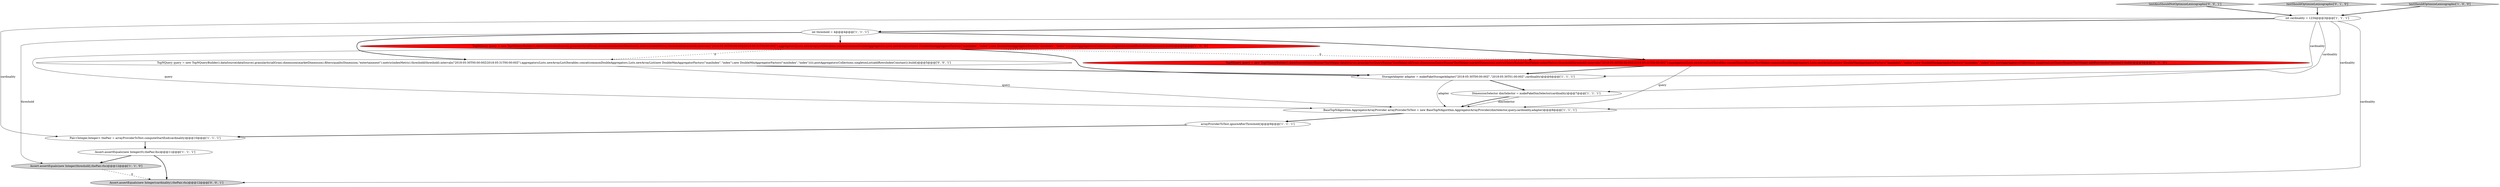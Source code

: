 digraph {
0 [style = filled, label = "DimensionSelector dimSelector = makeFakeDimSelector(cardinality)@@@7@@@['1', '1', '1']", fillcolor = white, shape = ellipse image = "AAA0AAABBB1BBB"];
15 [style = filled, label = "testAlsoShouldNotOptimizeLexicographic['0', '0', '1']", fillcolor = lightgray, shape = diamond image = "AAA0AAABBB3BBB"];
7 [style = filled, label = "arrayProviderToTest.ignoreAfterThreshold()@@@9@@@['1', '1', '1']", fillcolor = white, shape = ellipse image = "AAA0AAABBB1BBB"];
12 [style = filled, label = "testShouldOptimizeLexicographic['0', '1', '0']", fillcolor = lightgray, shape = diamond image = "AAA0AAABBB2BBB"];
2 [style = filled, label = "TopNQuery query = new TopNQueryBuilder().dataSource(dataSource).granularity(allGran).dimension(marketDimension).metric(indexMetric).threshold(threshold).intervals(\"2018-05-30T00:00:00Z/2018-05-31T00:00:00Z\").aggregators(Lists.newArrayList(Iterables.concat(commonDoubleAggregators,Lists.newArrayList(new DoubleMaxAggregatorFactory(\"maxIndex\",\"index\"),new DoubleMinAggregatorFactory(\"minIndex\",\"index\"))))).postAggregators(Collections.singletonList(addRowsIndexConstant)).build()@@@5@@@['1', '0', '0']", fillcolor = red, shape = ellipse image = "AAA1AAABBB1BBB"];
5 [style = filled, label = "BaseTopNAlgorithm.AggregatorArrayProvider arrayProviderToTest = new BaseTopNAlgorithm.AggregatorArrayProvider(dimSelector,query,cardinality,adapter)@@@8@@@['1', '1', '1']", fillcolor = white, shape = ellipse image = "AAA0AAABBB1BBB"];
6 [style = filled, label = "StorageAdapter adapter = makeFakeStorageAdapter(\"2018-05-30T00:00:00Z\",\"2018-05-30T01:00:00Z\",cardinality)@@@6@@@['1', '1', '1']", fillcolor = white, shape = ellipse image = "AAA0AAABBB1BBB"];
14 [style = filled, label = "Assert.assertEquals(new Integer(cardinality),thePair.rhs)@@@12@@@['0', '0', '1']", fillcolor = lightgray, shape = ellipse image = "AAA0AAABBB3BBB"];
13 [style = filled, label = "TopNQuery query = new TopNQueryBuilder().dataSource(dataSource).granularity(allGran).dimension(marketDimension).filters(qualityDimension,\"entertainment\").metric(indexMetric).threshold(threshold).intervals(\"2018-05-30T00:00:00Z/2018-05-31T00:00:00Z\").aggregators(Lists.newArrayList(Iterables.concat(commonDoubleAggregators,Lists.newArrayList(new DoubleMaxAggregatorFactory(\"maxIndex\",\"index\"),new DoubleMinAggregatorFactory(\"minIndex\",\"index\"))))).postAggregators(Collections.singletonList(addRowsIndexConstant)).build()@@@5@@@['0', '0', '1']", fillcolor = white, shape = ellipse image = "AAA0AAABBB3BBB"];
10 [style = filled, label = "Assert.assertEquals(new Integer(0),thePair.lhs)@@@11@@@['1', '1', '1']", fillcolor = white, shape = ellipse image = "AAA0AAABBB1BBB"];
8 [style = filled, label = "Pair<Integer,Integer> thePair = arrayProviderToTest.computeStartEnd(cardinality)@@@10@@@['1', '1', '1']", fillcolor = white, shape = ellipse image = "AAA0AAABBB1BBB"];
9 [style = filled, label = "int threshold = 4@@@4@@@['1', '1', '1']", fillcolor = white, shape = ellipse image = "AAA0AAABBB1BBB"];
1 [style = filled, label = "testShouldOptimizeLexicographic['1', '0', '0']", fillcolor = lightgray, shape = diamond image = "AAA0AAABBB1BBB"];
4 [style = filled, label = "int cardinality = 1234@@@3@@@['1', '1', '1']", fillcolor = white, shape = ellipse image = "AAA0AAABBB1BBB"];
3 [style = filled, label = "Assert.assertEquals(new Integer(threshold),thePair.rhs)@@@12@@@['1', '1', '0']", fillcolor = lightgray, shape = ellipse image = "AAA0AAABBB1BBB"];
11 [style = filled, label = "TopNQuery query = new TopNQueryBuilder().dataSource(QueryRunnerTestHelper.dataSource).granularity(QueryRunnerTestHelper.allGran).dimension(QueryRunnerTestHelper.marketDimension).metric(QueryRunnerTestHelper.indexMetric).threshold(threshold).intervals(\"2018-05-30T00:00:00Z/2018-05-31T00:00:00Z\").aggregators(Lists.newArrayList(Iterables.concat(QueryRunnerTestHelper.commonDoubleAggregators,Lists.newArrayList(new DoubleMaxAggregatorFactory(\"maxIndex\",\"index\"),new DoubleMinAggregatorFactory(\"minIndex\",\"index\"))))).postAggregators(Collections.singletonList(QueryRunnerTestHelper.addRowsIndexConstant)).build()@@@5@@@['0', '1', '0']", fillcolor = red, shape = ellipse image = "AAA1AAABBB2BBB"];
13->5 [style = solid, label="query"];
4->9 [style = bold, label=""];
8->10 [style = bold, label=""];
1->4 [style = bold, label=""];
9->11 [style = bold, label=""];
10->14 [style = bold, label=""];
9->2 [style = bold, label=""];
2->6 [style = bold, label=""];
4->0 [style = solid, label="cardinality"];
11->6 [style = bold, label=""];
4->8 [style = solid, label="cardinality"];
10->3 [style = bold, label=""];
6->0 [style = bold, label=""];
6->5 [style = solid, label="adapter"];
2->5 [style = solid, label="query"];
7->8 [style = bold, label=""];
9->3 [style = solid, label="threshold"];
12->4 [style = bold, label=""];
2->13 [style = dashed, label="0"];
4->6 [style = solid, label="cardinality"];
4->5 [style = solid, label="cardinality"];
15->4 [style = bold, label=""];
0->5 [style = solid, label="dimSelector"];
11->5 [style = solid, label="query"];
5->7 [style = bold, label=""];
2->11 [style = dashed, label="0"];
13->6 [style = bold, label=""];
3->14 [style = dashed, label="0"];
4->14 [style = solid, label="cardinality"];
0->5 [style = bold, label=""];
9->13 [style = bold, label=""];
}
